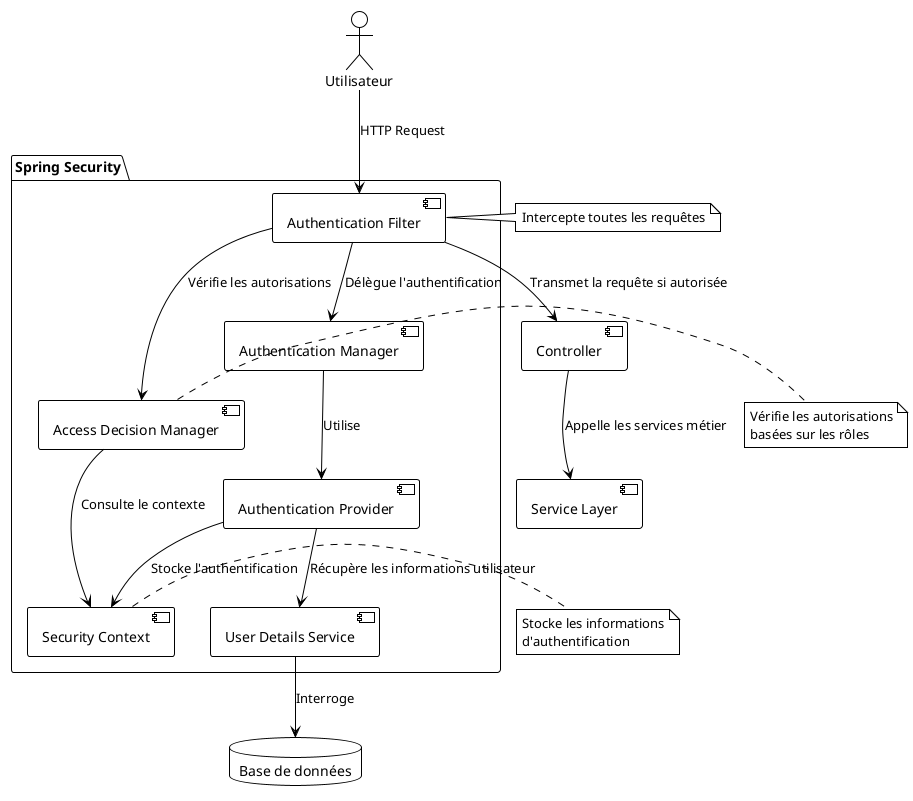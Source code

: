 @startuml Spring Security Architecture
!theme plain
skinparam handwritten false
skinparam backgroundColor white
skinparam defaultFontName Arial

package "Spring Security" {
  [Authentication Filter] as AF
  [Authentication Manager] as AM
  [Authentication Provider] as AP
  [User Details Service] as UDS
  [Access Decision Manager] as ADM
  [Security Context] as SC
}

database "Base de données" as DB
[Controller] as CTRL
[Service Layer] as SL
actor "Utilisateur" as user

user --> AF : HTTP Request
AF --> AM : Délègue l'authentification
AM --> AP : Utilise
AP --> UDS : Récupère les informations utilisateur
UDS --> DB : Interroge
AP --> SC : Stocke l'authentification
AF --> ADM : Vérifie les autorisations
ADM --> SC : Consulte le contexte
AF --> CTRL : Transmet la requête si autorisée
CTRL --> SL : Appelle les services métier

note right of AF : Intercepte toutes les requêtes
note right of SC : Stocke les informations\nd'authentification
note right of ADM : Vérifie les autorisations\nbasées sur les rôles

@enduml
